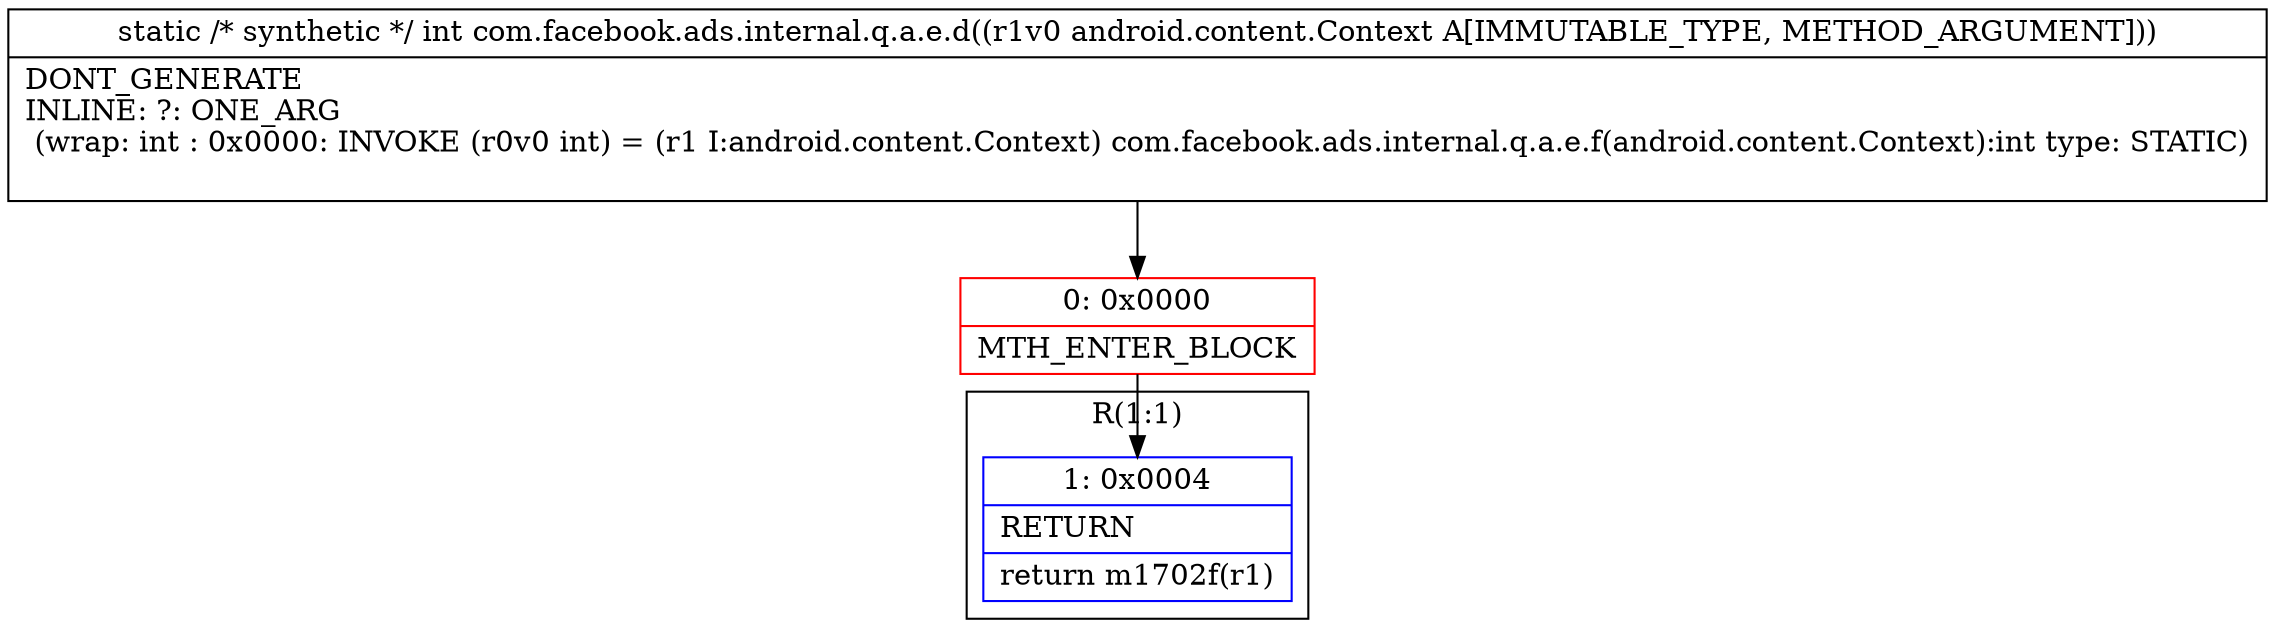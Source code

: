 digraph "CFG forcom.facebook.ads.internal.q.a.e.d(Landroid\/content\/Context;)I" {
subgraph cluster_Region_1940212251 {
label = "R(1:1)";
node [shape=record,color=blue];
Node_1 [shape=record,label="{1\:\ 0x0004|RETURN\l|return m1702f(r1)\l}"];
}
Node_0 [shape=record,color=red,label="{0\:\ 0x0000|MTH_ENTER_BLOCK\l}"];
MethodNode[shape=record,label="{static \/* synthetic *\/ int com.facebook.ads.internal.q.a.e.d((r1v0 android.content.Context A[IMMUTABLE_TYPE, METHOD_ARGUMENT]))  | DONT_GENERATE\lINLINE: ?: ONE_ARG  \l  (wrap: int : 0x0000: INVOKE  (r0v0 int) = (r1 I:android.content.Context) com.facebook.ads.internal.q.a.e.f(android.content.Context):int type: STATIC)\l\l}"];
MethodNode -> Node_0;
Node_0 -> Node_1;
}

